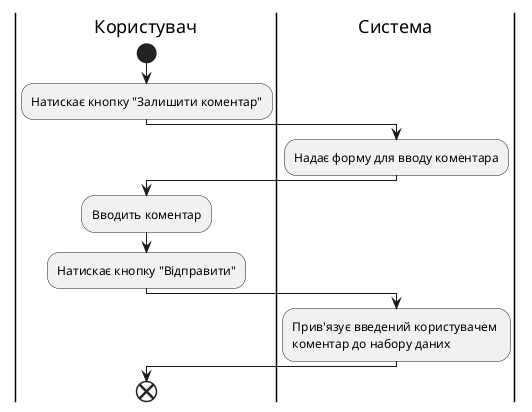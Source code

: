 @startuml

    |Користувач|
    start
    :Натискає кнопку "Залишити коментар";
    |Система|
    :Надає форму для вводу коментара;
    |Користувач|
    :Вводить коментар;
    |Користувач|
    :Натискає кнопку "Відправити";
    |Система|
    :Прив'язує введений користувачем \nкоментар до набору даних;
        |Користувач|
    end;
@enduml
